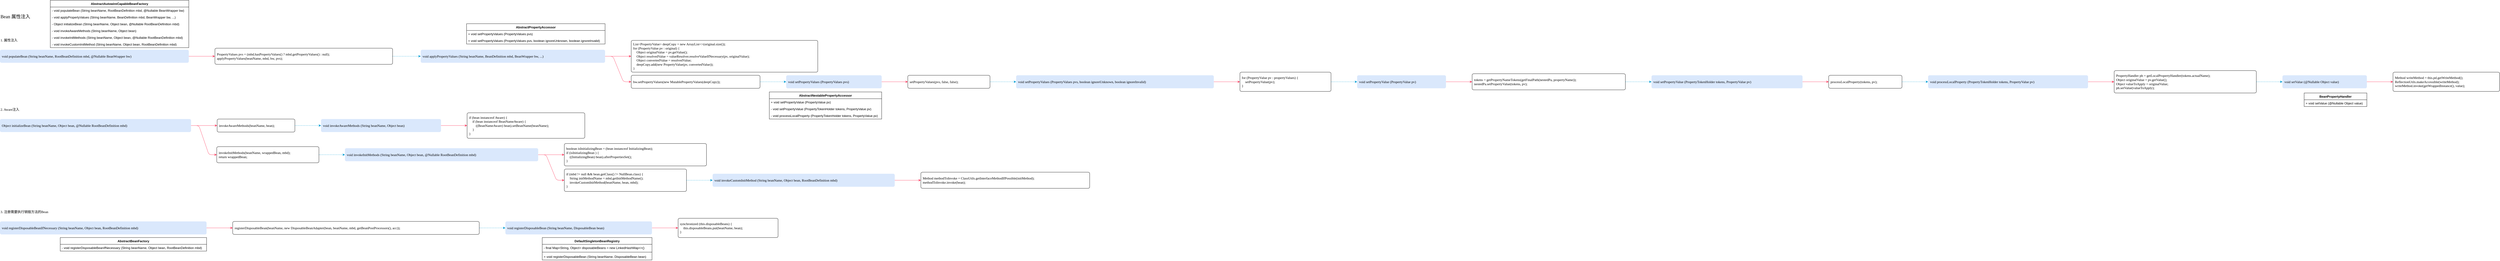 <mxfile version="15.4.0" type="device"><diagram id="qETGMNNQFejb3FWW2BHg" name="第 1 页"><mxGraphModel dx="5165" dy="3030" grid="1" gridSize="10" guides="1" tooltips="1" connect="1" arrows="1" fold="1" page="1" pageScale="1" pageWidth="827" pageHeight="1169" math="0" shadow="0"><root><mxCell id="0"/><mxCell id="1" parent="0"/><mxCell id="Yz7TBR9UxMvw9mOxKZ2u-1" value="Bean 属性注入" style="text;html=1;align=left;verticalAlign=middle;resizable=0;points=[];autosize=1;fontSize=18;fontFamily=source code pro;" parent="1" vertex="1"><mxGeometry x="20" y="80" width="101.5" height="25" as="geometry"/></mxCell><mxCell id="Yz7TBR9UxMvw9mOxKZ2u-2" value="1. 属性注入" style="text;html=1;align=left;verticalAlign=middle;resizable=0;points=[];autosize=1;fontSize=13;fontFamily=source code pro;" parent="1" vertex="1"><mxGeometry x="20" y="170" width="84.5" height="25" as="geometry"/></mxCell><mxCell id="Yz7TBR9UxMvw9mOxKZ2u-3" value="void populateBean (String beanName, RootBeanDefinition mbd, @Nullable BeanWrapper bw)" style="rounded=1;whiteSpace=wrap;html=1;fontFamily=source code pro;fontSize=13;align=left;spacingLeft=5;arcSize=12;absoluteArcSize=1;strokeColor=none;fillColor=#DAE8FC;" parent="1" vertex="1"><mxGeometry x="20" y="220" width="722.5" height="50" as="geometry"/></mxCell><mxCell id="K5E9PWLsMHw8dAzQbMF5-1" style="edgeStyle=orthogonalEdgeStyle;rounded=1;orthogonalLoop=1;jettySize=auto;html=1;exitX=1;exitY=0.5;exitDx=0;exitDy=0;entryX=0;entryY=0.5;entryDx=0;entryDy=0;dashed=1;fontFamily=source code pro;fontSize=13;strokeColor=#019ED5;" edge="1" parent="1" source="Yz7TBR9UxMvw9mOxKZ2u-4" target="Yz7TBR9UxMvw9mOxKZ2u-6"><mxGeometry relative="1" as="geometry"/></mxCell><mxCell id="Yz7TBR9UxMvw9mOxKZ2u-4" value="PropertyValues pvs = (mbd.hasPropertyValues() ? mbd.getPropertyValues() : null);&lt;br/&gt;applyPropertyValues(beanName, mbd, bw, pvs);" style="rounded=1;whiteSpace=wrap;html=1;fontFamily=source code pro;fontSize=13;align=left;spacingLeft=5;arcSize=12;absoluteArcSize=1;" parent="1" vertex="1"><mxGeometry x="842.5" y="214" width="680" height="62" as="geometry"/></mxCell><mxCell id="Yz7TBR9UxMvw9mOxKZ2u-5" value="" style="edgeStyle=entityRelationEdgeStyle;rounded=1;orthogonalLoop=1;jettySize=auto;html=1;strokeColor=#FE4365;fontFamily=source code pro;fontSize=13;exitX=1;exitY=0.5;exitDx=0;exitDy=0;" parent="1" source="Yz7TBR9UxMvw9mOxKZ2u-3" target="Yz7TBR9UxMvw9mOxKZ2u-4" edge="1"><mxGeometry y="75" as="geometry"/></mxCell><mxCell id="Yz7TBR9UxMvw9mOxKZ2u-6" value="void applyPropertyValues (String beanName, BeanDefinition mbd, BeanWrapper bw, ...)" style="rounded=1;whiteSpace=wrap;html=1;fontFamily=source code pro;fontSize=13;align=left;spacingLeft=5;arcSize=12;absoluteArcSize=1;strokeColor=none;fillColor=#DAE8FC;" parent="1" vertex="1"><mxGeometry x="1630" y="220" width="705.5" height="50" as="geometry"/></mxCell><mxCell id="Yz7TBR9UxMvw9mOxKZ2u-7" value="List&amp;lt;PropertyValue&amp;gt; deepCopy = new ArrayList&amp;lt;&amp;gt;(original.size());&lt;br/&gt;for (PropertyValue pv : original) {&lt;br/&gt;&amp;nbsp;&amp;nbsp;&amp;nbsp;&amp;nbsp;Object originalValue = pv.getValue();&lt;br/&gt;&amp;nbsp;&amp;nbsp;&amp;nbsp;&amp;nbsp;Object resolvedValue = valueResolver.resolveValueIfNecessary(pv, originalValue);&lt;br/&gt;&amp;nbsp;&amp;nbsp;&amp;nbsp;&amp;nbsp;Object convertedValue = resolvedValue;&lt;br/&gt;&amp;nbsp;&amp;nbsp;&amp;nbsp;&amp;nbsp;deepCopy.add(new PropertyValue(pv, convertedValue));&lt;br/&gt;}" style="rounded=1;whiteSpace=wrap;html=1;fontFamily=source code pro;fontSize=13;align=left;spacingLeft=5;arcSize=12;absoluteArcSize=1;" parent="1" vertex="1"><mxGeometry x="2435.5" y="184" width="714" height="122" as="geometry"/></mxCell><mxCell id="Yz7TBR9UxMvw9mOxKZ2u-8" value="" style="edgeStyle=entityRelationEdgeStyle;rounded=1;orthogonalLoop=1;jettySize=auto;html=1;strokeColor=#FE4365;fontFamily=source code pro;fontSize=13;exitX=1;exitY=0.5;exitDx=0;exitDy=0;" parent="1" source="Yz7TBR9UxMvw9mOxKZ2u-6" target="Yz7TBR9UxMvw9mOxKZ2u-7" edge="1"><mxGeometry x="1610" y="-31" as="geometry"/></mxCell><mxCell id="Yz7TBR9UxMvw9mOxKZ2u-9" value="bw.setPropertyValues(new MutablePropertyValues(deepCopy));" style="rounded=1;whiteSpace=wrap;html=1;fontFamily=source code pro;fontSize=13;align=left;spacingLeft=5;arcSize=12;absoluteArcSize=1;" parent="1" vertex="1"><mxGeometry x="2435.5" y="318" width="493" height="50" as="geometry"/></mxCell><mxCell id="Yz7TBR9UxMvw9mOxKZ2u-10" value="" style="edgeStyle=entityRelationEdgeStyle;rounded=1;orthogonalLoop=1;jettySize=auto;html=1;strokeColor=#FE4365;fontFamily=source code pro;fontSize=13;exitX=1;exitY=0.5;exitDx=0;exitDy=0;" parent="1" source="Yz7TBR9UxMvw9mOxKZ2u-6" target="Yz7TBR9UxMvw9mOxKZ2u-9" edge="1"><mxGeometry x="1610" y="-31" as="geometry"/></mxCell><mxCell id="Yz7TBR9UxMvw9mOxKZ2u-11" value="void setPropertyValues (PropertyValues pvs)" style="rounded=1;whiteSpace=wrap;html=1;fontFamily=source code pro;fontSize=13;align=left;spacingLeft=5;arcSize=12;absoluteArcSize=1;strokeColor=none;fillColor=#DAE8FC;" parent="1" vertex="1"><mxGeometry x="3028.5" y="318" width="365.5" height="50" as="geometry"/></mxCell><mxCell id="Yz7TBR9UxMvw9mOxKZ2u-12" value="" style="edgeStyle=entityRelationEdgeStyle;rounded=1;orthogonalLoop=1;jettySize=auto;html=1;strokeColor=#019ED5;fontFamily=source code pro;fontSize=13;exitX=1;exitY=0.5;exitDx=0;exitDy=0;dashed=1;" parent="1" source="Yz7TBR9UxMvw9mOxKZ2u-9" target="Yz7TBR9UxMvw9mOxKZ2u-11" edge="1"><mxGeometry x="1610" y="-31" as="geometry"/></mxCell><mxCell id="Yz7TBR9UxMvw9mOxKZ2u-13" value="setPropertyValues(pvs, false, false);" style="rounded=1;whiteSpace=wrap;html=1;fontFamily=source code pro;fontSize=13;align=left;spacingLeft=5;arcSize=12;absoluteArcSize=1;" parent="1" vertex="1"><mxGeometry x="3494" y="318" width="314.5" height="50" as="geometry"/></mxCell><mxCell id="Yz7TBR9UxMvw9mOxKZ2u-14" value="" style="edgeStyle=entityRelationEdgeStyle;rounded=1;orthogonalLoop=1;jettySize=auto;html=1;strokeColor=#FE4365;fontFamily=source code pro;fontSize=13;exitX=1;exitY=0.5;exitDx=0;exitDy=0;" parent="1" source="Yz7TBR9UxMvw9mOxKZ2u-11" target="Yz7TBR9UxMvw9mOxKZ2u-13" edge="1"><mxGeometry x="1610" y="-31" as="geometry"/></mxCell><mxCell id="Yz7TBR9UxMvw9mOxKZ2u-15" value="void setPropertyValues (PropertyValues pvs, boolean ignoreUnknown, boolean ignoreInvalid)" style="rounded=1;whiteSpace=wrap;html=1;fontFamily=source code pro;fontSize=13;align=left;spacingLeft=5;arcSize=12;absoluteArcSize=1;strokeColor=none;fillColor=#DAE8FC;" parent="1" vertex="1"><mxGeometry x="3908.5" y="318" width="756.5" height="50" as="geometry"/></mxCell><mxCell id="Yz7TBR9UxMvw9mOxKZ2u-16" value="" style="edgeStyle=entityRelationEdgeStyle;rounded=1;orthogonalLoop=1;jettySize=auto;html=1;strokeColor=#019ED5;fontFamily=source code pro;fontSize=13;exitX=1;exitY=0.5;exitDx=0;exitDy=0;dashed=1;" parent="1" source="Yz7TBR9UxMvw9mOxKZ2u-13" target="Yz7TBR9UxMvw9mOxKZ2u-15" edge="1"><mxGeometry x="1610" y="-31" as="geometry"/></mxCell><mxCell id="Yz7TBR9UxMvw9mOxKZ2u-17" value="for (PropertyValue pv : propertyValues) {&lt;br/&gt;&amp;nbsp;&amp;nbsp;&amp;nbsp;&amp;nbsp;setPropertyValue(pv);&lt;br/&gt;}" style="rounded=1;whiteSpace=wrap;html=1;fontFamily=source code pro;fontSize=13;align=left;spacingLeft=5;arcSize=12;absoluteArcSize=1;" parent="1" vertex="1"><mxGeometry x="4765" y="306" width="348.5" height="74" as="geometry"/></mxCell><mxCell id="Yz7TBR9UxMvw9mOxKZ2u-18" value="" style="edgeStyle=entityRelationEdgeStyle;rounded=1;orthogonalLoop=1;jettySize=auto;html=1;strokeColor=#FE4365;fontFamily=source code pro;fontSize=13;exitX=1;exitY=0.5;exitDx=0;exitDy=0;" parent="1" source="Yz7TBR9UxMvw9mOxKZ2u-15" target="Yz7TBR9UxMvw9mOxKZ2u-17" edge="1"><mxGeometry x="1610" y="-31" as="geometry"/></mxCell><mxCell id="Yz7TBR9UxMvw9mOxKZ2u-19" value="void setPropertyValue (PropertyValue pv)" style="rounded=1;whiteSpace=wrap;html=1;fontFamily=source code pro;fontSize=13;align=left;spacingLeft=5;arcSize=12;absoluteArcSize=1;strokeColor=none;fillColor=#DAE8FC;" parent="1" vertex="1"><mxGeometry x="5213.5" y="318" width="340" height="50" as="geometry"/></mxCell><mxCell id="Yz7TBR9UxMvw9mOxKZ2u-20" value="" style="edgeStyle=entityRelationEdgeStyle;rounded=1;orthogonalLoop=1;jettySize=auto;html=1;strokeColor=#019ED5;fontFamily=source code pro;fontSize=13;exitX=1;exitY=0.5;exitDx=0;exitDy=0;dashed=1;" parent="1" source="Yz7TBR9UxMvw9mOxKZ2u-17" target="Yz7TBR9UxMvw9mOxKZ2u-19" edge="1"><mxGeometry x="1610" y="-31" as="geometry"/></mxCell><mxCell id="Yz7TBR9UxMvw9mOxKZ2u-21" value="tokens = getPropertyNameTokens(getFinalPath(nestedPa, propertyName));&lt;br/&gt;nestedPa.setPropertyValue(tokens, pv);" style="rounded=1;whiteSpace=wrap;html=1;fontFamily=source code pro;fontSize=13;align=left;spacingLeft=5;arcSize=12;absoluteArcSize=1;" parent="1" vertex="1"><mxGeometry x="5653.5" y="312" width="586.5" height="62" as="geometry"/></mxCell><mxCell id="Yz7TBR9UxMvw9mOxKZ2u-22" value="" style="edgeStyle=entityRelationEdgeStyle;rounded=1;orthogonalLoop=1;jettySize=auto;html=1;strokeColor=#FE4365;fontFamily=source code pro;fontSize=13;exitX=1;exitY=0.5;exitDx=0;exitDy=0;" parent="1" source="Yz7TBR9UxMvw9mOxKZ2u-19" target="Yz7TBR9UxMvw9mOxKZ2u-21" edge="1"><mxGeometry x="1610" y="-31" as="geometry"/></mxCell><mxCell id="Yz7TBR9UxMvw9mOxKZ2u-23" value="void setPropertyValue (PropertyTokenHolder tokens, PropertyValue pv)" style="rounded=1;whiteSpace=wrap;html=1;fontFamily=source code pro;fontSize=13;align=left;spacingLeft=5;arcSize=12;absoluteArcSize=1;strokeColor=none;fillColor=#DAE8FC;" parent="1" vertex="1"><mxGeometry x="6340" y="318" width="578" height="50" as="geometry"/></mxCell><mxCell id="Yz7TBR9UxMvw9mOxKZ2u-24" value="" style="edgeStyle=entityRelationEdgeStyle;rounded=1;orthogonalLoop=1;jettySize=auto;html=1;strokeColor=#019ED5;fontFamily=source code pro;fontSize=13;exitX=1;exitY=0.5;exitDx=0;exitDy=0;dashed=1;" parent="1" source="Yz7TBR9UxMvw9mOxKZ2u-21" target="Yz7TBR9UxMvw9mOxKZ2u-23" edge="1"><mxGeometry x="1610" y="-31" as="geometry"/></mxCell><mxCell id="Yz7TBR9UxMvw9mOxKZ2u-25" value="processLocalProperty(tokens, pv);" style="rounded=1;whiteSpace=wrap;html=1;fontFamily=source code pro;fontSize=13;align=left;spacingLeft=5;arcSize=12;absoluteArcSize=1;" parent="1" vertex="1"><mxGeometry x="7018" y="318" width="280.5" height="50" as="geometry"/></mxCell><mxCell id="Yz7TBR9UxMvw9mOxKZ2u-26" value="" style="edgeStyle=entityRelationEdgeStyle;rounded=1;orthogonalLoop=1;jettySize=auto;html=1;strokeColor=#FE4365;fontFamily=source code pro;fontSize=13;exitX=1;exitY=0.5;exitDx=0;exitDy=0;" parent="1" source="Yz7TBR9UxMvw9mOxKZ2u-23" target="Yz7TBR9UxMvw9mOxKZ2u-25" edge="1"><mxGeometry x="1610" y="-31" as="geometry"/></mxCell><mxCell id="Yz7TBR9UxMvw9mOxKZ2u-27" value="void processLocalProperty (PropertyTokenHolder tokens, PropertyValue pv)" style="rounded=1;whiteSpace=wrap;html=1;fontFamily=source code pro;fontSize=13;align=left;spacingLeft=5;arcSize=12;absoluteArcSize=1;strokeColor=none;fillColor=#DAE8FC;" parent="1" vertex="1"><mxGeometry x="7398.5" y="318" width="612" height="50" as="geometry"/></mxCell><mxCell id="Yz7TBR9UxMvw9mOxKZ2u-28" value="" style="edgeStyle=entityRelationEdgeStyle;rounded=1;orthogonalLoop=1;jettySize=auto;html=1;strokeColor=#019ED5;fontFamily=source code pro;fontSize=13;exitX=1;exitY=0.5;exitDx=0;exitDy=0;dashed=1;" parent="1" source="Yz7TBR9UxMvw9mOxKZ2u-25" target="Yz7TBR9UxMvw9mOxKZ2u-27" edge="1"><mxGeometry x="1610" y="-31" as="geometry"/></mxCell><mxCell id="Yz7TBR9UxMvw9mOxKZ2u-29" value="PropertyHandler ph = getLocalPropertyHandler(tokens.actualName);&lt;br/&gt;Object originalValue = pv.getValue();&lt;br/&gt;Object valueToApply = originalValue;&lt;br/&gt;ph.setValue(valueToApply);" style="rounded=1;whiteSpace=wrap;html=1;fontFamily=source code pro;fontSize=13;align=left;spacingLeft=5;arcSize=12;absoluteArcSize=1;" parent="1" vertex="1"><mxGeometry x="8110.5" y="300" width="544" height="86" as="geometry"/></mxCell><mxCell id="Yz7TBR9UxMvw9mOxKZ2u-30" value="" style="edgeStyle=entityRelationEdgeStyle;rounded=1;orthogonalLoop=1;jettySize=auto;html=1;strokeColor=#FE4365;fontFamily=source code pro;fontSize=13;exitX=1;exitY=0.5;exitDx=0;exitDy=0;" parent="1" source="Yz7TBR9UxMvw9mOxKZ2u-27" target="Yz7TBR9UxMvw9mOxKZ2u-29" edge="1"><mxGeometry x="1610" y="-31" as="geometry"/></mxCell><mxCell id="Yz7TBR9UxMvw9mOxKZ2u-31" value="void setValue (@Nullable Object value)" style="rounded=1;whiteSpace=wrap;html=1;fontFamily=source code pro;fontSize=13;align=left;spacingLeft=5;arcSize=12;absoluteArcSize=1;strokeColor=none;fillColor=#DAE8FC;" parent="1" vertex="1"><mxGeometry x="8754.5" y="318" width="323" height="50" as="geometry"/></mxCell><mxCell id="Yz7TBR9UxMvw9mOxKZ2u-32" value="" style="edgeStyle=entityRelationEdgeStyle;rounded=1;orthogonalLoop=1;jettySize=auto;html=1;strokeColor=#019ED5;fontFamily=source code pro;fontSize=13;exitX=1;exitY=0.5;exitDx=0;exitDy=0;dashed=1;" parent="1" source="Yz7TBR9UxMvw9mOxKZ2u-29" target="Yz7TBR9UxMvw9mOxKZ2u-31" edge="1"><mxGeometry x="1610" y="-31" as="geometry"/></mxCell><mxCell id="Yz7TBR9UxMvw9mOxKZ2u-33" value="Method writeMethod = this.pd.getWriteMethod();&lt;br/&gt;ReflectionUtils.makeAccessible(writeMethod);&lt;br/&gt;writeMethod.invoke(getWrappedInstance(), value);" style="rounded=1;whiteSpace=wrap;html=1;fontFamily=source code pro;fontSize=13;align=left;spacingLeft=5;arcSize=12;absoluteArcSize=1;" parent="1" vertex="1"><mxGeometry x="9177.5" y="306" width="408" height="74" as="geometry"/></mxCell><mxCell id="Yz7TBR9UxMvw9mOxKZ2u-34" value="" style="edgeStyle=entityRelationEdgeStyle;rounded=1;orthogonalLoop=1;jettySize=auto;html=1;strokeColor=#FE4365;fontFamily=source code pro;fontSize=13;exitX=1;exitY=0.5;exitDx=0;exitDy=0;" parent="1" source="Yz7TBR9UxMvw9mOxKZ2u-31" target="Yz7TBR9UxMvw9mOxKZ2u-33" edge="1"><mxGeometry x="1610" y="-31" as="geometry"/></mxCell><mxCell id="Yz7TBR9UxMvw9mOxKZ2u-35" value="2. Aware注入" style="text;html=1;align=left;verticalAlign=middle;resizable=0;points=[];autosize=1;fontSize=13;fontFamily=source code pro;" parent="1" vertex="1"><mxGeometry x="20" y="436" width="110" height="25" as="geometry"/></mxCell><mxCell id="Yz7TBR9UxMvw9mOxKZ2u-36" value="Object initializeBean (String beanName, Object bean, @Nullable RootBeanDefinition mbd)" style="rounded=1;whiteSpace=wrap;html=1;fontFamily=source code pro;fontSize=13;align=left;spacingLeft=5;arcSize=12;absoluteArcSize=1;strokeColor=none;fillColor=#DAE8FC;" parent="1" vertex="1"><mxGeometry x="20" y="486" width="731" height="50" as="geometry"/></mxCell><mxCell id="Yz7TBR9UxMvw9mOxKZ2u-37" value="invokeAwareMethods(beanName, bean);" style="rounded=1;whiteSpace=wrap;html=1;fontFamily=source code pro;fontSize=13;align=left;spacingLeft=5;arcSize=12;absoluteArcSize=1;" parent="1" vertex="1"><mxGeometry x="851" y="486" width="297.5" height="50" as="geometry"/></mxCell><mxCell id="Yz7TBR9UxMvw9mOxKZ2u-38" value="" style="edgeStyle=entityRelationEdgeStyle;rounded=1;orthogonalLoop=1;jettySize=auto;html=1;strokeColor=#FE4365;fontFamily=source code pro;fontSize=13;exitX=1;exitY=0.5;exitDx=0;exitDy=0;" parent="1" source="Yz7TBR9UxMvw9mOxKZ2u-36" target="Yz7TBR9UxMvw9mOxKZ2u-37" edge="1"><mxGeometry as="geometry"/></mxCell><mxCell id="K5E9PWLsMHw8dAzQbMF5-2" style="edgeStyle=orthogonalEdgeStyle;rounded=1;orthogonalLoop=1;jettySize=auto;html=1;exitX=1;exitY=0.5;exitDx=0;exitDy=0;entryX=0;entryY=0.5;entryDx=0;entryDy=0;dashed=1;fontFamily=source code pro;fontSize=13;strokeColor=#019ED5;" edge="1" parent="1" source="Yz7TBR9UxMvw9mOxKZ2u-39" target="Yz7TBR9UxMvw9mOxKZ2u-45"><mxGeometry relative="1" as="geometry"/></mxCell><mxCell id="Yz7TBR9UxMvw9mOxKZ2u-39" value="invokeInitMethods(beanName, wrappedBean, mbd);&lt;br/&gt;return wrappedBean;" style="rounded=1;whiteSpace=wrap;html=1;fontFamily=source code pro;fontSize=13;align=left;spacingLeft=5;arcSize=12;absoluteArcSize=1;" parent="1" vertex="1"><mxGeometry x="849.5" y="592" width="391" height="62" as="geometry"/></mxCell><mxCell id="Yz7TBR9UxMvw9mOxKZ2u-40" value="" style="edgeStyle=entityRelationEdgeStyle;rounded=1;orthogonalLoop=1;jettySize=auto;html=1;strokeColor=#FE4365;fontFamily=source code pro;fontSize=13;exitX=1;exitY=0.5;exitDx=0;exitDy=0;" parent="1" source="Yz7TBR9UxMvw9mOxKZ2u-36" target="Yz7TBR9UxMvw9mOxKZ2u-39" edge="1"><mxGeometry as="geometry"/></mxCell><mxCell id="Yz7TBR9UxMvw9mOxKZ2u-41" value="void invokeAwareMethods (String beanName, Object bean)" style="rounded=1;whiteSpace=wrap;html=1;fontFamily=source code pro;fontSize=13;align=left;spacingLeft=5;arcSize=12;absoluteArcSize=1;strokeColor=none;fillColor=#DAE8FC;" parent="1" vertex="1"><mxGeometry x="1248.5" y="486" width="459" height="50" as="geometry"/></mxCell><mxCell id="Yz7TBR9UxMvw9mOxKZ2u-42" value="" style="edgeStyle=entityRelationEdgeStyle;rounded=1;orthogonalLoop=1;jettySize=auto;html=1;strokeColor=#019ED5;fontFamily=source code pro;fontSize=13;exitX=1;exitY=0.5;exitDx=0;exitDy=0;dashed=1;" parent="1" source="Yz7TBR9UxMvw9mOxKZ2u-37" target="Yz7TBR9UxMvw9mOxKZ2u-41" edge="1"><mxGeometry as="geometry"/></mxCell><mxCell id="Yz7TBR9UxMvw9mOxKZ2u-43" value="if (bean instanceof Aware) {&lt;br/&gt;&amp;nbsp;&amp;nbsp;&amp;nbsp;&amp;nbsp;if (bean instanceof BeanNameAware) {&lt;br/&gt;&amp;nbsp;&amp;nbsp;&amp;nbsp;&amp;nbsp;&amp;nbsp;&amp;nbsp;&amp;nbsp;&amp;nbsp;((BeanNameAware) bean).setBeanName(beanName);&lt;br/&gt;&amp;nbsp;&amp;nbsp;&amp;nbsp;&amp;nbsp;}&lt;br/&gt;}" style="rounded=1;whiteSpace=wrap;html=1;fontFamily=source code pro;fontSize=13;align=left;spacingLeft=5;arcSize=12;absoluteArcSize=1;" parent="1" vertex="1"><mxGeometry x="1807.5" y="462" width="450.5" height="98" as="geometry"/></mxCell><mxCell id="Yz7TBR9UxMvw9mOxKZ2u-44" value="" style="edgeStyle=entityRelationEdgeStyle;rounded=1;orthogonalLoop=1;jettySize=auto;html=1;strokeColor=#FE4365;fontFamily=source code pro;fontSize=13;exitX=1;exitY=0.5;exitDx=0;exitDy=0;" parent="1" source="Yz7TBR9UxMvw9mOxKZ2u-41" target="Yz7TBR9UxMvw9mOxKZ2u-43" edge="1"><mxGeometry as="geometry"/></mxCell><mxCell id="Yz7TBR9UxMvw9mOxKZ2u-45" value="void invokeInitMethods (String beanName, Object bean, @Nullable RootBeanDefinition mbd)" style="rounded=1;whiteSpace=wrap;html=1;fontFamily=source code pro;fontSize=13;align=left;spacingLeft=5;arcSize=12;absoluteArcSize=1;strokeColor=none;fillColor=#DAE8FC;" parent="1" vertex="1"><mxGeometry x="1340" y="598" width="739.5" height="50" as="geometry"/></mxCell><mxCell id="Yz7TBR9UxMvw9mOxKZ2u-46" value="boolean isInitializingBean = (bean instanceof InitializingBean);&lt;br/&gt;if (isInitializingBean ) {&lt;br/&gt;&amp;nbsp;&amp;nbsp;&amp;nbsp;&amp;nbsp;((InitializingBean) bean).afterPropertiesSet();&lt;br/&gt;}" style="rounded=1;whiteSpace=wrap;html=1;fontFamily=source code pro;fontSize=13;align=left;spacingLeft=5;arcSize=12;absoluteArcSize=1;" parent="1" vertex="1"><mxGeometry x="2179.5" y="580" width="544" height="86" as="geometry"/></mxCell><mxCell id="Yz7TBR9UxMvw9mOxKZ2u-47" value="" style="edgeStyle=entityRelationEdgeStyle;rounded=1;orthogonalLoop=1;jettySize=auto;html=1;strokeColor=#FE4365;fontFamily=source code pro;fontSize=13;exitX=1;exitY=0.5;exitDx=0;exitDy=0;" parent="1" source="Yz7TBR9UxMvw9mOxKZ2u-45" target="Yz7TBR9UxMvw9mOxKZ2u-46" edge="1"><mxGeometry x="1320" y="-12" as="geometry"/></mxCell><mxCell id="Yz7TBR9UxMvw9mOxKZ2u-48" value="if (mbd != null &amp;amp;&amp;amp; bean.getClass() != NullBean.class) {&lt;br/&gt;&amp;nbsp;&amp;nbsp;&amp;nbsp;&amp;nbsp;String initMethodName = mbd.getInitMethodName();&lt;br/&gt;&amp;nbsp;&amp;nbsp;&amp;nbsp;&amp;nbsp;invokeCustomInitMethod(beanName, bean, mbd);&lt;br/&gt;}" style="rounded=1;whiteSpace=wrap;html=1;fontFamily=source code pro;fontSize=13;align=left;spacingLeft=5;arcSize=12;absoluteArcSize=1;" parent="1" vertex="1"><mxGeometry x="2179.5" y="678" width="467.5" height="86" as="geometry"/></mxCell><mxCell id="Yz7TBR9UxMvw9mOxKZ2u-49" value="" style="edgeStyle=entityRelationEdgeStyle;rounded=1;orthogonalLoop=1;jettySize=auto;html=1;strokeColor=#FE4365;fontFamily=source code pro;fontSize=13;exitX=1;exitY=0.5;exitDx=0;exitDy=0;" parent="1" source="Yz7TBR9UxMvw9mOxKZ2u-45" target="Yz7TBR9UxMvw9mOxKZ2u-48" edge="1"><mxGeometry x="1320" y="-12" as="geometry"/></mxCell><mxCell id="Yz7TBR9UxMvw9mOxKZ2u-50" value="void invokeCustomInitMethod (String beanName, Object bean, RootBeanDefinition mbd)" style="rounded=1;whiteSpace=wrap;html=1;fontFamily=source code pro;fontSize=13;align=left;spacingLeft=5;arcSize=12;absoluteArcSize=1;strokeColor=none;fillColor=#DAE8FC;" parent="1" vertex="1"><mxGeometry x="2747" y="696" width="697" height="50" as="geometry"/></mxCell><mxCell id="Yz7TBR9UxMvw9mOxKZ2u-51" value="" style="edgeStyle=entityRelationEdgeStyle;rounded=1;orthogonalLoop=1;jettySize=auto;html=1;strokeColor=#019ED5;fontFamily=source code pro;fontSize=13;exitX=1;exitY=0.5;exitDx=0;exitDy=0;dashed=1;" parent="1" source="Yz7TBR9UxMvw9mOxKZ2u-48" target="Yz7TBR9UxMvw9mOxKZ2u-50" edge="1"><mxGeometry x="1320" y="-12" as="geometry"/></mxCell><mxCell id="Yz7TBR9UxMvw9mOxKZ2u-52" value="Method methodToInvoke = ClassUtils.getInterfaceMethodIfPossible(initMethod);&lt;br/&gt;methodToInvoke.invoke(bean);" style="rounded=1;whiteSpace=wrap;html=1;fontFamily=source code pro;fontSize=13;align=left;spacingLeft=5;arcSize=12;absoluteArcSize=1;" parent="1" vertex="1"><mxGeometry x="3544" y="690" width="646" height="62" as="geometry"/></mxCell><mxCell id="Yz7TBR9UxMvw9mOxKZ2u-53" value="" style="edgeStyle=entityRelationEdgeStyle;rounded=1;orthogonalLoop=1;jettySize=auto;html=1;strokeColor=#FE4365;fontFamily=source code pro;fontSize=13;exitX=1;exitY=0.5;exitDx=0;exitDy=0;" parent="1" source="Yz7TBR9UxMvw9mOxKZ2u-50" target="Yz7TBR9UxMvw9mOxKZ2u-52" edge="1"><mxGeometry x="1320" y="-12" as="geometry"/></mxCell><mxCell id="Yz7TBR9UxMvw9mOxKZ2u-54" value="3. 注册需要执行销毁方法的Bean" style="text;html=1;align=left;verticalAlign=middle;resizable=0;points=[];autosize=1;fontSize=13;fontFamily=source code pro;" parent="1" vertex="1"><mxGeometry x="20" y="829" width="178" height="25" as="geometry"/></mxCell><mxCell id="Yz7TBR9UxMvw9mOxKZ2u-55" value="void registerDisposableBeanIfNecessary (String beanName, Object bean, RootBeanDefinition mbd)" style="rounded=1;whiteSpace=wrap;html=1;fontFamily=source code pro;fontSize=13;align=left;spacingLeft=5;arcSize=12;absoluteArcSize=1;strokeColor=none;fillColor=#DAE8FC;" parent="1" vertex="1"><mxGeometry x="20" y="879" width="790.5" height="50" as="geometry"/></mxCell><mxCell id="Yz7TBR9UxMvw9mOxKZ2u-56" value="registerDisposableBean(beanName, new DisposableBeanAdapter(bean, beanName, mbd, getBeanPostProcessors(), acc));" style="rounded=1;whiteSpace=wrap;html=1;fontFamily=source code pro;fontSize=13;align=left;spacingLeft=5;arcSize=12;absoluteArcSize=1;" parent="1" vertex="1"><mxGeometry x="910.5" y="879" width="943.5" height="50" as="geometry"/></mxCell><mxCell id="Yz7TBR9UxMvw9mOxKZ2u-57" value="" style="edgeStyle=entityRelationEdgeStyle;rounded=1;orthogonalLoop=1;jettySize=auto;html=1;strokeColor=#FE4365;fontFamily=source code pro;fontSize=13;exitX=1;exitY=0.5;exitDx=0;exitDy=0;" parent="1" source="Yz7TBR9UxMvw9mOxKZ2u-55" target="Yz7TBR9UxMvw9mOxKZ2u-56" edge="1"><mxGeometry y="40" as="geometry"/></mxCell><mxCell id="Yz7TBR9UxMvw9mOxKZ2u-58" value="void registerDisposableBean (String beanName, DisposableBean bean)" style="rounded=1;whiteSpace=wrap;html=1;fontFamily=source code pro;fontSize=13;align=left;spacingLeft=5;arcSize=12;absoluteArcSize=1;strokeColor=none;fillColor=#DAE8FC;" parent="1" vertex="1"><mxGeometry x="1954" y="879" width="561" height="50" as="geometry"/></mxCell><mxCell id="Yz7TBR9UxMvw9mOxKZ2u-59" value="" style="edgeStyle=entityRelationEdgeStyle;rounded=1;orthogonalLoop=1;jettySize=auto;html=1;strokeColor=#019ED5;fontFamily=source code pro;fontSize=13;exitX=1;exitY=0.5;exitDx=0;exitDy=0;dashed=1;" parent="1" source="Yz7TBR9UxMvw9mOxKZ2u-56" target="Yz7TBR9UxMvw9mOxKZ2u-58" edge="1"><mxGeometry y="40" as="geometry"/></mxCell><mxCell id="Yz7TBR9UxMvw9mOxKZ2u-60" value="synchronized (this.disposableBeans) {&lt;br/&gt;&amp;nbsp;&amp;nbsp;&amp;nbsp;&amp;nbsp;this.disposableBeans.put(beanName, bean);&lt;br/&gt;}" style="rounded=1;whiteSpace=wrap;html=1;fontFamily=source code pro;fontSize=13;align=left;spacingLeft=5;arcSize=12;absoluteArcSize=1;" parent="1" vertex="1"><mxGeometry x="2615" y="867" width="382.5" height="74" as="geometry"/></mxCell><mxCell id="Yz7TBR9UxMvw9mOxKZ2u-61" value="" style="edgeStyle=entityRelationEdgeStyle;rounded=1;orthogonalLoop=1;jettySize=auto;html=1;strokeColor=#FE4365;fontFamily=source code pro;fontSize=13;exitX=1;exitY=0.5;exitDx=0;exitDy=0;" parent="1" source="Yz7TBR9UxMvw9mOxKZ2u-58" target="Yz7TBR9UxMvw9mOxKZ2u-60" edge="1"><mxGeometry y="40" as="geometry"/></mxCell><mxCell id="K5E9PWLsMHw8dAzQbMF5-3" value="AbstractAutowireCapableBeanFactory" style="swimlane;fontStyle=1;childLayout=stackLayout;horizontal=1;startSize=26;horizontalStack=0;resizeParent=1;resizeParentMax=0;resizeLast=0;collapsible=1;marginBottom=0;" vertex="1" parent="1"><mxGeometry x="212.5" y="30" width="530" height="182" as="geometry"/></mxCell><mxCell id="K5E9PWLsMHw8dAzQbMF5-4" value="- void populateBean (String beanName, RootBeanDefinition mbd, @Nullable BeanWrapper bw)" style="text;strokeColor=none;fillColor=none;align=left;verticalAlign=top;spacingLeft=4;spacingRight=4;overflow=hidden;rotatable=0;points=[[0,0.5],[1,0.5]];portConstraint=eastwest;" vertex="1" parent="K5E9PWLsMHw8dAzQbMF5-3"><mxGeometry y="26" width="530" height="26" as="geometry"/></mxCell><mxCell id="K5E9PWLsMHw8dAzQbMF5-5" value="- void applyPropertyValues (String beanName, BeanDefinition mbd, BeanWrapper bw, ...)" style="text;strokeColor=none;fillColor=none;align=left;verticalAlign=top;spacingLeft=4;spacingRight=4;overflow=hidden;rotatable=0;points=[[0,0.5],[1,0.5]];portConstraint=eastwest;" vertex="1" parent="K5E9PWLsMHw8dAzQbMF5-3"><mxGeometry y="52" width="530" height="26" as="geometry"/></mxCell><mxCell id="K5E9PWLsMHw8dAzQbMF5-6" value="- Object initializeBean (String beanName, Object bean, @Nullable RootBeanDefinition mbd)" style="text;strokeColor=none;fillColor=none;align=left;verticalAlign=top;spacingLeft=4;spacingRight=4;overflow=hidden;rotatable=0;points=[[0,0.5],[1,0.5]];portConstraint=eastwest;" vertex="1" parent="K5E9PWLsMHw8dAzQbMF5-3"><mxGeometry y="78" width="530" height="26" as="geometry"/></mxCell><mxCell id="K5E9PWLsMHw8dAzQbMF5-7" value="- void invokeAwareMethods (String beanName, Object bean)" style="text;strokeColor=none;fillColor=none;align=left;verticalAlign=top;spacingLeft=4;spacingRight=4;overflow=hidden;rotatable=0;points=[[0,0.5],[1,0.5]];portConstraint=eastwest;" vertex="1" parent="K5E9PWLsMHw8dAzQbMF5-3"><mxGeometry y="104" width="530" height="26" as="geometry"/></mxCell><mxCell id="K5E9PWLsMHw8dAzQbMF5-8" value="- void invokeInitMethods (String beanName, Object bean, @Nullable RootBeanDefinition mbd)" style="text;strokeColor=none;fillColor=none;align=left;verticalAlign=top;spacingLeft=4;spacingRight=4;overflow=hidden;rotatable=0;points=[[0,0.5],[1,0.5]];portConstraint=eastwest;" vertex="1" parent="K5E9PWLsMHw8dAzQbMF5-3"><mxGeometry y="130" width="530" height="26" as="geometry"/></mxCell><mxCell id="K5E9PWLsMHw8dAzQbMF5-9" value="- void invokeCustomInitMethod (String beanName, Object bean, RootBeanDefinition mbd)" style="text;strokeColor=none;fillColor=none;align=left;verticalAlign=top;spacingLeft=4;spacingRight=4;overflow=hidden;rotatable=0;points=[[0,0.5],[1,0.5]];portConstraint=eastwest;" vertex="1" parent="K5E9PWLsMHw8dAzQbMF5-3"><mxGeometry y="156" width="530" height="26" as="geometry"/></mxCell><mxCell id="K5E9PWLsMHw8dAzQbMF5-10" value="AbstractPropertyAccessor" style="swimlane;fontStyle=1;childLayout=stackLayout;horizontal=1;startSize=26;horizontalStack=0;resizeParent=1;resizeParentMax=0;resizeLast=0;collapsible=1;marginBottom=0;" vertex="1" parent="1"><mxGeometry x="1805.5" y="120" width="530" height="78" as="geometry"/></mxCell><mxCell id="K5E9PWLsMHw8dAzQbMF5-11" value="+ void setPropertyValues (PropertyValues pvs)" style="text;strokeColor=none;fillColor=none;align=left;verticalAlign=top;spacingLeft=4;spacingRight=4;overflow=hidden;rotatable=0;points=[[0,0.5],[1,0.5]];portConstraint=eastwest;" vertex="1" parent="K5E9PWLsMHw8dAzQbMF5-10"><mxGeometry y="26" width="530" height="26" as="geometry"/></mxCell><mxCell id="K5E9PWLsMHw8dAzQbMF5-12" value="+ void setPropertyValues (PropertyValues pvs, boolean ignoreUnknown, boolean ignoreInvalid)" style="text;strokeColor=none;fillColor=none;align=left;verticalAlign=top;spacingLeft=4;spacingRight=4;overflow=hidden;rotatable=0;points=[[0,0.5],[1,0.5]];portConstraint=eastwest;" vertex="1" parent="K5E9PWLsMHw8dAzQbMF5-10"><mxGeometry y="52" width="530" height="26" as="geometry"/></mxCell><mxCell id="K5E9PWLsMHw8dAzQbMF5-13" value="AbstractNestablePropertyAccessor" style="swimlane;fontStyle=1;childLayout=stackLayout;horizontal=1;startSize=26;horizontalStack=0;resizeParent=1;resizeParentMax=0;resizeLast=0;collapsible=1;marginBottom=0;" vertex="1" parent="1"><mxGeometry x="2964" y="382" width="430" height="104" as="geometry"/></mxCell><mxCell id="K5E9PWLsMHw8dAzQbMF5-14" value="+ void setPropertyValue (PropertyValue pv)" style="text;strokeColor=none;fillColor=none;align=left;verticalAlign=top;spacingLeft=4;spacingRight=4;overflow=hidden;rotatable=0;points=[[0,0.5],[1,0.5]];portConstraint=eastwest;" vertex="1" parent="K5E9PWLsMHw8dAzQbMF5-13"><mxGeometry y="26" width="430" height="26" as="geometry"/></mxCell><mxCell id="K5E9PWLsMHw8dAzQbMF5-15" value="- void setPropertyValue (PropertyTokenHolder tokens, PropertyValue pv)" style="text;strokeColor=none;fillColor=none;align=left;verticalAlign=top;spacingLeft=4;spacingRight=4;overflow=hidden;rotatable=0;points=[[0,0.5],[1,0.5]];portConstraint=eastwest;" vertex="1" parent="K5E9PWLsMHw8dAzQbMF5-13"><mxGeometry y="52" width="430" height="26" as="geometry"/></mxCell><mxCell id="K5E9PWLsMHw8dAzQbMF5-16" value="- void processLocalProperty (PropertyTokenHolder tokens, PropertyValue pv)" style="text;strokeColor=none;fillColor=none;align=left;verticalAlign=top;spacingLeft=4;spacingRight=4;overflow=hidden;rotatable=0;points=[[0,0.5],[1,0.5]];portConstraint=eastwest;" vertex="1" parent="K5E9PWLsMHw8dAzQbMF5-13"><mxGeometry y="78" width="430" height="26" as="geometry"/></mxCell><mxCell id="K5E9PWLsMHw8dAzQbMF5-17" value="BeanPropertyHandler" style="swimlane;fontStyle=1;childLayout=stackLayout;horizontal=1;startSize=26;horizontalStack=0;resizeParent=1;resizeParentMax=0;resizeLast=0;collapsible=1;marginBottom=0;" vertex="1" parent="1"><mxGeometry x="8837.5" y="386" width="240" height="52" as="geometry"/></mxCell><mxCell id="K5E9PWLsMHw8dAzQbMF5-18" value="+ void setValue (@Nullable Object value)" style="text;strokeColor=none;fillColor=none;align=left;verticalAlign=top;spacingLeft=4;spacingRight=4;overflow=hidden;rotatable=0;points=[[0,0.5],[1,0.5]];portConstraint=eastwest;" vertex="1" parent="K5E9PWLsMHw8dAzQbMF5-17"><mxGeometry y="26" width="240" height="26" as="geometry"/></mxCell><mxCell id="K5E9PWLsMHw8dAzQbMF5-19" value="AbstractBeanFactory" style="swimlane;fontStyle=1;childLayout=stackLayout;horizontal=1;startSize=26;horizontalStack=0;resizeParent=1;resizeParentMax=0;resizeLast=0;collapsible=1;marginBottom=0;" vertex="1" parent="1"><mxGeometry x="250.5" y="941" width="560" height="52" as="geometry"/></mxCell><mxCell id="K5E9PWLsMHw8dAzQbMF5-20" value="- void registerDisposableBeanIfNecessary (String beanName, Object bean, RootBeanDefinition mbd)" style="text;strokeColor=none;fillColor=none;align=left;verticalAlign=top;spacingLeft=4;spacingRight=4;overflow=hidden;rotatable=0;points=[[0,0.5],[1,0.5]];portConstraint=eastwest;" vertex="1" parent="K5E9PWLsMHw8dAzQbMF5-19"><mxGeometry y="26" width="560" height="26" as="geometry"/></mxCell><mxCell id="K5E9PWLsMHw8dAzQbMF5-21" value="DefaultSingletonBeanRegistry" style="swimlane;fontStyle=1;childLayout=stackLayout;horizontal=1;startSize=26;horizontalStack=0;resizeParent=1;resizeParentMax=0;resizeLast=0;collapsible=1;marginBottom=0;" vertex="1" parent="1"><mxGeometry x="2095" y="941" width="420" height="86" as="geometry"/></mxCell><mxCell id="K5E9PWLsMHw8dAzQbMF5-22" value="- final Map&lt;String, Object&gt; disposableBeans = new LinkedHashMap&lt;&gt;()" style="text;strokeColor=none;fillColor=none;align=left;verticalAlign=top;spacingLeft=4;spacingRight=4;overflow=hidden;rotatable=0;points=[[0,0.5],[1,0.5]];portConstraint=eastwest;" vertex="1" parent="K5E9PWLsMHw8dAzQbMF5-21"><mxGeometry y="26" width="420" height="26" as="geometry"/></mxCell><mxCell id="K5E9PWLsMHw8dAzQbMF5-23" value="" style="line;strokeWidth=1;fillColor=none;align=left;verticalAlign=middle;spacingTop=-1;spacingLeft=3;spacingRight=3;rotatable=0;labelPosition=right;points=[];portConstraint=eastwest;" vertex="1" parent="K5E9PWLsMHw8dAzQbMF5-21"><mxGeometry y="52" width="420" height="8" as="geometry"/></mxCell><mxCell id="K5E9PWLsMHw8dAzQbMF5-24" value="+ void registerDisposableBean (String beanName, DisposableBean bean)" style="text;strokeColor=none;fillColor=none;align=left;verticalAlign=top;spacingLeft=4;spacingRight=4;overflow=hidden;rotatable=0;points=[[0,0.5],[1,0.5]];portConstraint=eastwest;" vertex="1" parent="K5E9PWLsMHw8dAzQbMF5-21"><mxGeometry y="60" width="420" height="26" as="geometry"/></mxCell></root></mxGraphModel></diagram></mxfile>
